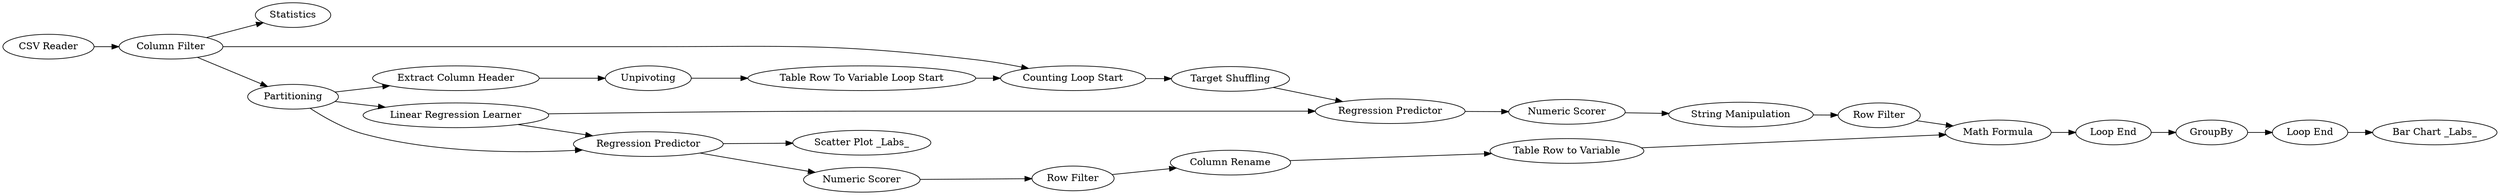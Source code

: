digraph {
	2 [label=Statistics]
	5 [label="Linear Regression Learner"]
	6 [label=Partitioning]
	8 [label="Regression Predictor"]
	9 [label="Numeric Scorer"]
	10 [label="Extract Column Header"]
	12 [label="Table Row To Variable Loop Start"]
	13 [label="Target Shuffling"]
	14 [label="Counting Loop Start"]
	15 [label=Unpivoting]
	16 [label="String Manipulation"]
	17 [label="Row Filter"]
	18 [label="Math Formula"]
	19 [label="Table Row to Variable"]
	20 [label="Regression Predictor"]
	21 [label="Numeric Scorer"]
	23 [label="Row Filter"]
	24 [label="Column Rename"]
	25 [label="Loop End"]
	26 [label=GroupBy]
	27 [label="Loop End"]
	28 [label="Bar Chart _Labs_"]
	30 [label="Scatter Plot _Labs_"]
	31 [label="CSV Reader"]
	32 [label="Column Filter"]
	5 -> 8
	5 -> 20
	6 -> 5
	6 -> 10
	6 -> 20
	8 -> 9
	9 -> 16
	10 -> 15
	12 -> 14
	13 -> 8
	14 -> 13
	15 -> 12
	16 -> 17
	17 -> 18
	18 -> 25
	19 -> 18
	20 -> 21
	20 -> 30
	21 -> 23
	23 -> 24
	24 -> 19
	25 -> 26
	26 -> 27
	27 -> 28
	31 -> 32
	32 -> 2
	32 -> 6
	32 -> 14
	rankdir=LR
}

